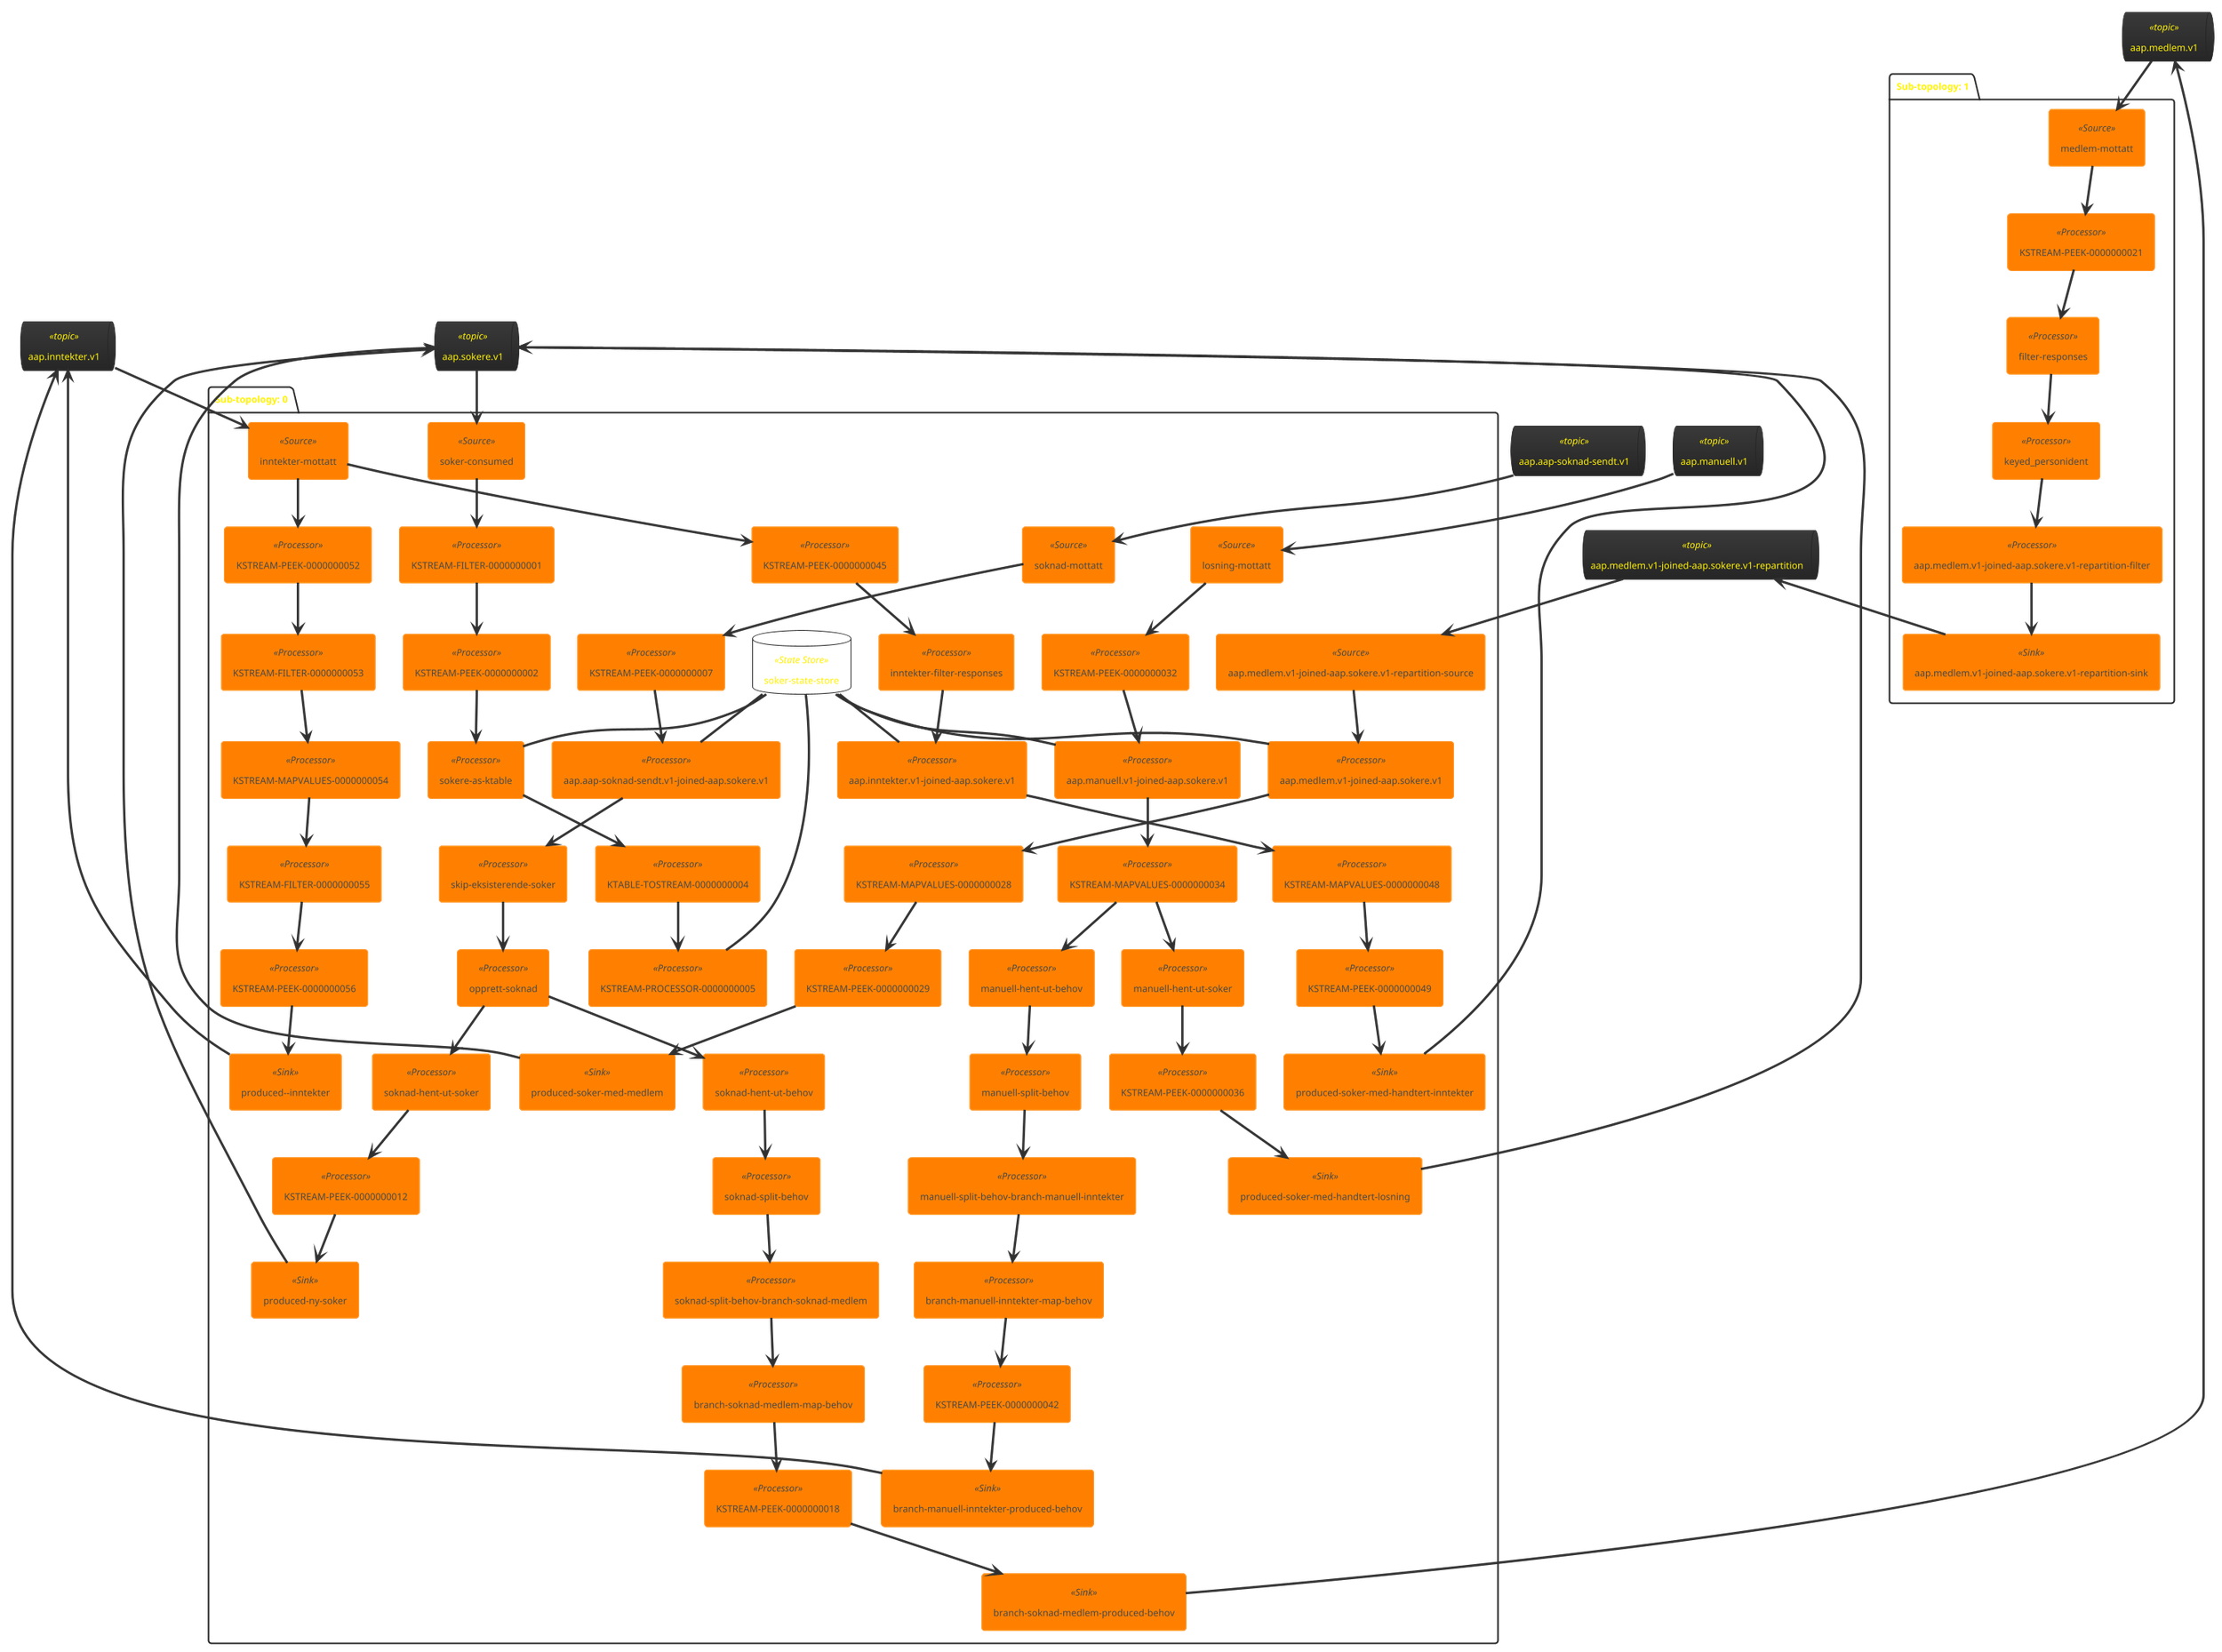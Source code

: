 @startuml
!theme black-knight
queue "aap.inntekter.v1" <<topic>> as aap_inntekter_v1
queue "aap.medlem.v1" <<topic>> as aap_medlem_v1
queue "aap.sokere.v1" <<topic>> as aap_sokere_v1
queue "aap.aap-soknad-sendt.v1" <<topic>> as aap_aap_soknad_sendt_v1
queue "aap.manuell.v1" <<topic>> as aap_manuell_v1
queue "aap.medlem.v1-joined-aap.sokere.v1-repartition" <<topic>> as aap_medlem_v1_joined_aap_sokere_v1_repartition
package "Sub-topology: 0" {
	database "soker-state-store" <<State Store>> as soker_state_store
	agent "soknad-mottatt" <<Source>> as soknad_mottatt
	agent "KSTREAM-PEEK-0000000007" <<Processor>> as KSTREAM_PEEK_0000000007
	agent "inntekter-mottatt" <<Source>> as inntekter_mottatt
	agent "losning-mottatt" <<Source>> as losning_mottatt
	agent "KSTREAM-PEEK-0000000032" <<Processor>> as KSTREAM_PEEK_0000000032
	agent "aap.aap-soknad-sendt.v1-joined-aap.sokere.v1" <<Processor>> as aap_aap_soknad_sendt_v1_joined_aap_sokere_v1
	agent "aap.manuell.v1-joined-aap.sokere.v1" <<Processor>> as aap_manuell_v1_joined_aap_sokere_v1
	agent "skip-eksisterende-soker" <<Processor>> as skip_eksisterende_soker
	agent "KSTREAM-MAPVALUES-0000000034" <<Processor>> as KSTREAM_MAPVALUES_0000000034
	agent "opprett-soknad" <<Processor>> as opprett_soknad
	agent "KSTREAM-PEEK-0000000045" <<Processor>> as KSTREAM_PEEK_0000000045
	agent "KSTREAM-PEEK-0000000052" <<Processor>> as KSTREAM_PEEK_0000000052
	agent "manuell-hent-ut-behov" <<Processor>> as manuell_hent_ut_behov
	agent "soker-consumed" <<Source>> as soker_consumed
	agent "soknad-hent-ut-behov" <<Processor>> as soknad_hent_ut_behov
	agent "KSTREAM-FILTER-0000000001" <<Processor>> as KSTREAM_FILTER_0000000001
	agent "KSTREAM-FILTER-0000000053" <<Processor>> as KSTREAM_FILTER_0000000053
	agent "aap.medlem.v1-joined-aap.sokere.v1-repartition-source" <<Source>> as aap_medlem_v1_joined_aap_sokere_v1_repartition_source
	agent "inntekter-filter-responses" <<Processor>> as inntekter_filter_responses
	agent "manuell-split-behov" <<Processor>> as manuell_split_behov
	agent "soknad-split-behov" <<Processor>> as soknad_split_behov
	agent "KSTREAM-MAPVALUES-0000000054" <<Processor>> as KSTREAM_MAPVALUES_0000000054
	agent "KSTREAM-PEEK-0000000002" <<Processor>> as KSTREAM_PEEK_0000000002
	agent "aap.inntekter.v1-joined-aap.sokere.v1" <<Processor>> as aap_inntekter_v1_joined_aap_sokere_v1
	agent "aap.medlem.v1-joined-aap.sokere.v1" <<Processor>> as aap_medlem_v1_joined_aap_sokere_v1
	agent "manuell-split-behov-branch-manuell-inntekter" <<Processor>> as manuell_split_behov_branch_manuell_inntekter
	agent "soknad-split-behov-branch-soknad-medlem" <<Processor>> as soknad_split_behov_branch_soknad_medlem
	agent "KSTREAM-FILTER-0000000055" <<Processor>> as KSTREAM_FILTER_0000000055
	agent "KSTREAM-MAPVALUES-0000000028" <<Processor>> as KSTREAM_MAPVALUES_0000000028
	agent "KSTREAM-MAPVALUES-0000000048" <<Processor>> as KSTREAM_MAPVALUES_0000000048
	agent "branch-manuell-inntekter-map-behov" <<Processor>> as branch_manuell_inntekter_map_behov
	agent "branch-soknad-medlem-map-behov" <<Processor>> as branch_soknad_medlem_map_behov
	agent "manuell-hent-ut-soker" <<Processor>> as manuell_hent_ut_soker
	agent "sokere-as-ktable" <<Processor>> as sokere_as_ktable
	agent "soknad-hent-ut-soker" <<Processor>> as soknad_hent_ut_soker
	agent "KSTREAM-PEEK-0000000012" <<Processor>> as KSTREAM_PEEK_0000000012
	agent "KSTREAM-PEEK-0000000018" <<Processor>> as KSTREAM_PEEK_0000000018
	agent "KSTREAM-PEEK-0000000029" <<Processor>> as KSTREAM_PEEK_0000000029
	agent "KSTREAM-PEEK-0000000036" <<Processor>> as KSTREAM_PEEK_0000000036
	agent "KSTREAM-PEEK-0000000042" <<Processor>> as KSTREAM_PEEK_0000000042
	agent "KSTREAM-PEEK-0000000049" <<Processor>> as KSTREAM_PEEK_0000000049
	agent "KSTREAM-PEEK-0000000056" <<Processor>> as KSTREAM_PEEK_0000000056
	agent "KTABLE-TOSTREAM-0000000004" <<Processor>> as KTABLE_TOSTREAM_0000000004
	agent "KSTREAM-PROCESSOR-0000000005" <<Processor>> as KSTREAM_PROCESSOR_0000000005
	agent "branch-manuell-inntekter-produced-behov" <<Sink>> as branch_manuell_inntekter_produced_behov
	agent "branch-soknad-medlem-produced-behov" <<Sink>> as branch_soknad_medlem_produced_behov
	agent "produced--inntekter" <<Sink>> as produced__inntekter
	agent "produced-ny-soker" <<Sink>> as produced_ny_soker
	agent "produced-soker-med-handtert-inntekter" <<Sink>> as produced_soker_med_handtert_inntekter
	agent "produced-soker-med-handtert-losning" <<Sink>> as produced_soker_med_handtert_losning
	agent "produced-soker-med-medlem" <<Sink>> as produced_soker_med_medlem
	aap_aap_soknad_sendt_v1 --> soknad_mottatt
	aap_inntekter_v1 --> inntekter_mottatt
	aap_manuell_v1 --> losning_mottatt
	soker_state_store -- aap_aap_soknad_sendt_v1_joined_aap_sokere_v1
	soker_state_store -- aap_manuell_v1_joined_aap_sokere_v1
	aap_sokere_v1 --> soker_consumed
	aap_medlem_v1_joined_aap_sokere_v1_repartition --> aap_medlem_v1_joined_aap_sokere_v1_repartition_source
	soker_state_store -- aap_inntekter_v1_joined_aap_sokere_v1
	soker_state_store -- aap_medlem_v1_joined_aap_sokere_v1
	soker_state_store -- sokere_as_ktable
	soker_state_store -- KSTREAM_PROCESSOR_0000000005
	aap_inntekter_v1 <-- branch_manuell_inntekter_produced_behov
	aap_medlem_v1 <-- branch_soknad_medlem_produced_behov
	aap_inntekter_v1 <-- produced__inntekter
	aap_sokere_v1 <-- produced_ny_soker
	aap_sokere_v1 <-- produced_soker_med_handtert_inntekter
	aap_sokere_v1 <-- produced_soker_med_handtert_losning
	aap_sokere_v1 <-- produced_soker_med_medlem
	soknad_mottatt --> KSTREAM_PEEK_0000000007
	KSTREAM_PEEK_0000000007 --> aap_aap_soknad_sendt_v1_joined_aap_sokere_v1
	inntekter_mottatt --> KSTREAM_PEEK_0000000045
	inntekter_mottatt --> KSTREAM_PEEK_0000000052
	losning_mottatt --> KSTREAM_PEEK_0000000032
	KSTREAM_PEEK_0000000032 --> aap_manuell_v1_joined_aap_sokere_v1
	aap_aap_soknad_sendt_v1_joined_aap_sokere_v1 --> skip_eksisterende_soker
	aap_manuell_v1_joined_aap_sokere_v1 --> KSTREAM_MAPVALUES_0000000034
	skip_eksisterende_soker --> opprett_soknad
	KSTREAM_MAPVALUES_0000000034 --> manuell_hent_ut_behov
	KSTREAM_MAPVALUES_0000000034 --> manuell_hent_ut_soker
	opprett_soknad --> soknad_hent_ut_behov
	opprett_soknad --> soknad_hent_ut_soker
	KSTREAM_PEEK_0000000045 --> inntekter_filter_responses
	KSTREAM_PEEK_0000000052 --> KSTREAM_FILTER_0000000053
	manuell_hent_ut_behov --> manuell_split_behov
	soker_consumed --> KSTREAM_FILTER_0000000001
	soknad_hent_ut_behov --> soknad_split_behov
	KSTREAM_FILTER_0000000001 --> KSTREAM_PEEK_0000000002
	KSTREAM_FILTER_0000000053 --> KSTREAM_MAPVALUES_0000000054
	aap_medlem_v1_joined_aap_sokere_v1_repartition_source --> aap_medlem_v1_joined_aap_sokere_v1
	inntekter_filter_responses --> aap_inntekter_v1_joined_aap_sokere_v1
	manuell_split_behov --> manuell_split_behov_branch_manuell_inntekter
	soknad_split_behov --> soknad_split_behov_branch_soknad_medlem
	KSTREAM_MAPVALUES_0000000054 --> KSTREAM_FILTER_0000000055
	KSTREAM_PEEK_0000000002 --> sokere_as_ktable
	aap_inntekter_v1_joined_aap_sokere_v1 --> KSTREAM_MAPVALUES_0000000048
	aap_medlem_v1_joined_aap_sokere_v1 --> KSTREAM_MAPVALUES_0000000028
	manuell_split_behov_branch_manuell_inntekter --> branch_manuell_inntekter_map_behov
	soknad_split_behov_branch_soknad_medlem --> branch_soknad_medlem_map_behov
	KSTREAM_FILTER_0000000055 --> KSTREAM_PEEK_0000000056
	KSTREAM_MAPVALUES_0000000028 --> KSTREAM_PEEK_0000000029
	KSTREAM_MAPVALUES_0000000048 --> KSTREAM_PEEK_0000000049
	branch_manuell_inntekter_map_behov --> KSTREAM_PEEK_0000000042
	branch_soknad_medlem_map_behov --> KSTREAM_PEEK_0000000018
	manuell_hent_ut_soker --> KSTREAM_PEEK_0000000036
	sokere_as_ktable --> KTABLE_TOSTREAM_0000000004
	soknad_hent_ut_soker --> KSTREAM_PEEK_0000000012
	KSTREAM_PEEK_0000000012 --> produced_ny_soker
	KSTREAM_PEEK_0000000018 --> branch_soknad_medlem_produced_behov
	KSTREAM_PEEK_0000000029 --> produced_soker_med_medlem
	KSTREAM_PEEK_0000000036 --> produced_soker_med_handtert_losning
	KSTREAM_PEEK_0000000042 --> branch_manuell_inntekter_produced_behov
	KSTREAM_PEEK_0000000049 --> produced_soker_med_handtert_inntekter
	KSTREAM_PEEK_0000000056 --> produced__inntekter
	KTABLE_TOSTREAM_0000000004 --> KSTREAM_PROCESSOR_0000000005
}
package "Sub-topology: 1" {
	agent "medlem-mottatt" <<Source>> as medlem_mottatt
	agent "KSTREAM-PEEK-0000000021" <<Processor>> as KSTREAM_PEEK_0000000021
	agent "filter-responses" <<Processor>> as filter_responses
	agent "keyed_personident" <<Processor>> as keyed_personident
	agent "aap.medlem.v1-joined-aap.sokere.v1-repartition-filter" <<Processor>> as aap_medlem_v1_joined_aap_sokere_v1_repartition_filter
	agent "aap.medlem.v1-joined-aap.sokere.v1-repartition-sink" <<Sink>> as aap_medlem_v1_joined_aap_sokere_v1_repartition_sink
	aap_medlem_v1 --> medlem_mottatt
	aap_medlem_v1_joined_aap_sokere_v1_repartition <-- aap_medlem_v1_joined_aap_sokere_v1_repartition_sink
	medlem_mottatt --> KSTREAM_PEEK_0000000021
	KSTREAM_PEEK_0000000021 --> filter_responses
	filter_responses --> keyed_personident
	keyed_personident --> aap_medlem_v1_joined_aap_sokere_v1_repartition_filter
	aap_medlem_v1_joined_aap_sokere_v1_repartition_filter --> aap_medlem_v1_joined_aap_sokere_v1_repartition_sink
}
@enduml
